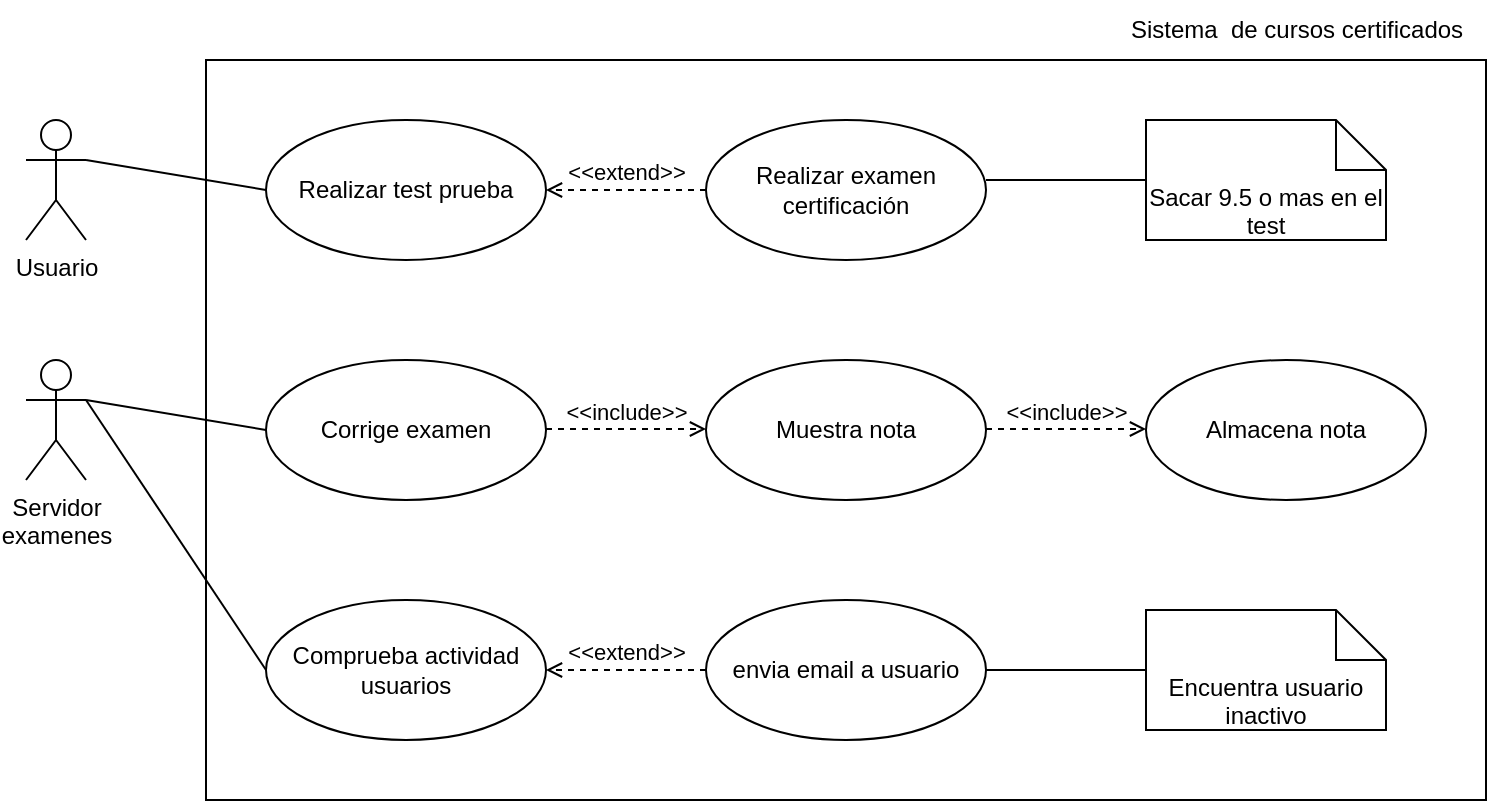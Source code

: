<mxfile version="21.6.1" type="device">
  <diagram name="Página-1" id="EsjFDA_blvp3QLGoyYmg">
    <mxGraphModel dx="1292" dy="753" grid="1" gridSize="10" guides="1" tooltips="1" connect="1" arrows="1" fold="1" page="1" pageScale="1" pageWidth="1169" pageHeight="827" math="0" shadow="0">
      <root>
        <mxCell id="0" />
        <mxCell id="1" parent="0" />
        <mxCell id="Lfp2ws5E1O4mEZs3HfzQ-22" value="" style="rounded=0;whiteSpace=wrap;html=1;fillColor=none;" vertex="1" parent="1">
          <mxGeometry x="290" y="50" width="640" height="370" as="geometry" />
        </mxCell>
        <mxCell id="Lfp2ws5E1O4mEZs3HfzQ-1" value="Servidor&lt;br&gt;examenes" style="shape=umlActor;verticalLabelPosition=bottom;verticalAlign=top;html=1;outlineConnect=0;" vertex="1" parent="1">
          <mxGeometry x="200" y="200" width="30" height="60" as="geometry" />
        </mxCell>
        <mxCell id="Lfp2ws5E1O4mEZs3HfzQ-2" value="Usuario" style="shape=umlActor;verticalLabelPosition=bottom;verticalAlign=top;html=1;outlineConnect=0;" vertex="1" parent="1">
          <mxGeometry x="200" y="80" width="30" height="60" as="geometry" />
        </mxCell>
        <mxCell id="Lfp2ws5E1O4mEZs3HfzQ-4" value="Realizar test prueba" style="ellipse;whiteSpace=wrap;html=1;" vertex="1" parent="1">
          <mxGeometry x="320" y="80" width="140" height="70" as="geometry" />
        </mxCell>
        <mxCell id="Lfp2ws5E1O4mEZs3HfzQ-5" value="Corrige examen" style="ellipse;whiteSpace=wrap;html=1;" vertex="1" parent="1">
          <mxGeometry x="320" y="200" width="140" height="70" as="geometry" />
        </mxCell>
        <mxCell id="Lfp2ws5E1O4mEZs3HfzQ-6" value="Muestra nota" style="ellipse;whiteSpace=wrap;html=1;" vertex="1" parent="1">
          <mxGeometry x="540" y="200" width="140" height="70" as="geometry" />
        </mxCell>
        <mxCell id="Lfp2ws5E1O4mEZs3HfzQ-7" value="Almacena nota" style="ellipse;whiteSpace=wrap;html=1;" vertex="1" parent="1">
          <mxGeometry x="760" y="200" width="140" height="70" as="geometry" />
        </mxCell>
        <mxCell id="Lfp2ws5E1O4mEZs3HfzQ-9" value="Realizar examen certificación" style="ellipse;whiteSpace=wrap;html=1;" vertex="1" parent="1">
          <mxGeometry x="540" y="80" width="140" height="70" as="geometry" />
        </mxCell>
        <mxCell id="Lfp2ws5E1O4mEZs3HfzQ-10" value="Comprueba actividad usuarios" style="ellipse;whiteSpace=wrap;html=1;" vertex="1" parent="1">
          <mxGeometry x="320" y="320" width="140" height="70" as="geometry" />
        </mxCell>
        <mxCell id="Lfp2ws5E1O4mEZs3HfzQ-11" value="envia email a usuario" style="ellipse;whiteSpace=wrap;html=1;" vertex="1" parent="1">
          <mxGeometry x="540" y="320" width="140" height="70" as="geometry" />
        </mxCell>
        <mxCell id="Lfp2ws5E1O4mEZs3HfzQ-13" value="" style="endArrow=none;html=1;rounded=0;exitX=1;exitY=0.333;exitDx=0;exitDy=0;exitPerimeter=0;entryX=0;entryY=0.5;entryDx=0;entryDy=0;" edge="1" parent="1" source="Lfp2ws5E1O4mEZs3HfzQ-2" target="Lfp2ws5E1O4mEZs3HfzQ-4">
          <mxGeometry width="50" height="50" relative="1" as="geometry">
            <mxPoint x="560" y="160" as="sourcePoint" />
            <mxPoint x="610" y="110" as="targetPoint" />
          </mxGeometry>
        </mxCell>
        <mxCell id="Lfp2ws5E1O4mEZs3HfzQ-14" value="" style="endArrow=none;html=1;rounded=0;exitX=1;exitY=0.333;exitDx=0;exitDy=0;exitPerimeter=0;entryX=0;entryY=0.5;entryDx=0;entryDy=0;" edge="1" parent="1" source="Lfp2ws5E1O4mEZs3HfzQ-1" target="Lfp2ws5E1O4mEZs3HfzQ-5">
          <mxGeometry width="50" height="50" relative="1" as="geometry">
            <mxPoint x="240" y="110" as="sourcePoint" />
            <mxPoint x="330" y="125" as="targetPoint" />
          </mxGeometry>
        </mxCell>
        <mxCell id="Lfp2ws5E1O4mEZs3HfzQ-15" value="" style="endArrow=none;html=1;rounded=0;exitX=1;exitY=0.333;exitDx=0;exitDy=0;exitPerimeter=0;entryX=0;entryY=0.5;entryDx=0;entryDy=0;" edge="1" parent="1" source="Lfp2ws5E1O4mEZs3HfzQ-1" target="Lfp2ws5E1O4mEZs3HfzQ-10">
          <mxGeometry width="50" height="50" relative="1" as="geometry">
            <mxPoint x="240" y="230" as="sourcePoint" />
            <mxPoint x="330" y="245" as="targetPoint" />
          </mxGeometry>
        </mxCell>
        <mxCell id="Lfp2ws5E1O4mEZs3HfzQ-17" value="&amp;lt;&amp;lt;include&amp;gt;&amp;gt;" style="html=1;verticalAlign=bottom;labelBackgroundColor=none;endArrow=open;endFill=0;dashed=1;rounded=0;exitX=1;exitY=0.5;exitDx=0;exitDy=0;entryX=0;entryY=0.5;entryDx=0;entryDy=0;" edge="1" parent="1">
          <mxGeometry width="160" relative="1" as="geometry">
            <mxPoint x="460" y="234.5" as="sourcePoint" />
            <mxPoint x="540" y="234.5" as="targetPoint" />
          </mxGeometry>
        </mxCell>
        <mxCell id="Lfp2ws5E1O4mEZs3HfzQ-19" value="&amp;lt;&amp;lt;extend&amp;gt;&amp;gt;" style="html=1;verticalAlign=bottom;labelBackgroundColor=none;endArrow=open;endFill=0;dashed=1;rounded=0;exitX=0;exitY=0.5;exitDx=0;exitDy=0;entryX=1;entryY=0.5;entryDx=0;entryDy=0;" edge="1" parent="1" source="Lfp2ws5E1O4mEZs3HfzQ-9" target="Lfp2ws5E1O4mEZs3HfzQ-4">
          <mxGeometry width="160" relative="1" as="geometry">
            <mxPoint x="560" y="150" as="sourcePoint" />
            <mxPoint x="680" y="115" as="targetPoint" />
          </mxGeometry>
        </mxCell>
        <mxCell id="Lfp2ws5E1O4mEZs3HfzQ-21" value="&amp;lt;&amp;lt;extend&amp;gt;&amp;gt;" style="html=1;verticalAlign=bottom;labelBackgroundColor=none;endArrow=open;endFill=0;dashed=1;rounded=0;exitX=0;exitY=0.5;exitDx=0;exitDy=0;entryX=1;entryY=0.5;entryDx=0;entryDy=0;" edge="1" parent="1" target="Lfp2ws5E1O4mEZs3HfzQ-10">
          <mxGeometry width="160" relative="1" as="geometry">
            <mxPoint x="540" y="355" as="sourcePoint" />
            <mxPoint x="490" y="410" as="targetPoint" />
          </mxGeometry>
        </mxCell>
        <mxCell id="Lfp2ws5E1O4mEZs3HfzQ-23" value="Sistema&amp;nbsp; de cursos certificados" style="text;html=1;align=center;verticalAlign=middle;resizable=0;points=[];autosize=1;strokeColor=none;fillColor=none;" vertex="1" parent="1">
          <mxGeometry x="740" y="20" width="190" height="30" as="geometry" />
        </mxCell>
        <mxCell id="Lfp2ws5E1O4mEZs3HfzQ-25" value="&amp;lt;&amp;lt;include&amp;gt;&amp;gt;" style="html=1;verticalAlign=bottom;labelBackgroundColor=none;endArrow=open;endFill=0;dashed=1;rounded=0;exitX=1;exitY=0.5;exitDx=0;exitDy=0;entryX=0;entryY=0.5;entryDx=0;entryDy=0;" edge="1" parent="1">
          <mxGeometry width="160" relative="1" as="geometry">
            <mxPoint x="680" y="234.5" as="sourcePoint" />
            <mxPoint x="760" y="234.5" as="targetPoint" />
          </mxGeometry>
        </mxCell>
        <mxCell id="Lfp2ws5E1O4mEZs3HfzQ-28" value="Sacar 9.5 o mas en el test" style="shape=note2;boundedLbl=1;whiteSpace=wrap;html=1;size=25;verticalAlign=top;align=center;" vertex="1" parent="1">
          <mxGeometry x="760" y="80" width="120" height="60" as="geometry" />
        </mxCell>
        <mxCell id="Lfp2ws5E1O4mEZs3HfzQ-29" value="" style="endArrow=none;html=1;rounded=0;entryX=0;entryY=0.5;entryDx=0;entryDy=0;entryPerimeter=0;" edge="1" parent="1" target="Lfp2ws5E1O4mEZs3HfzQ-28">
          <mxGeometry width="50" height="50" relative="1" as="geometry">
            <mxPoint x="680" y="110" as="sourcePoint" />
            <mxPoint x="330" y="125" as="targetPoint" />
          </mxGeometry>
        </mxCell>
        <mxCell id="Lfp2ws5E1O4mEZs3HfzQ-30" value="Encuentra usuario inactivo" style="shape=note2;boundedLbl=1;whiteSpace=wrap;html=1;size=25;verticalAlign=top;align=center;" vertex="1" parent="1">
          <mxGeometry x="760" y="325" width="120" height="60" as="geometry" />
        </mxCell>
        <mxCell id="Lfp2ws5E1O4mEZs3HfzQ-31" value="" style="endArrow=none;html=1;rounded=0;entryX=0;entryY=0.5;entryDx=0;entryDy=0;entryPerimeter=0;exitX=1;exitY=0.5;exitDx=0;exitDy=0;" edge="1" parent="1" source="Lfp2ws5E1O4mEZs3HfzQ-11" target="Lfp2ws5E1O4mEZs3HfzQ-30">
          <mxGeometry width="50" height="50" relative="1" as="geometry">
            <mxPoint x="690" y="120" as="sourcePoint" />
            <mxPoint x="770" y="120" as="targetPoint" />
          </mxGeometry>
        </mxCell>
      </root>
    </mxGraphModel>
  </diagram>
</mxfile>
